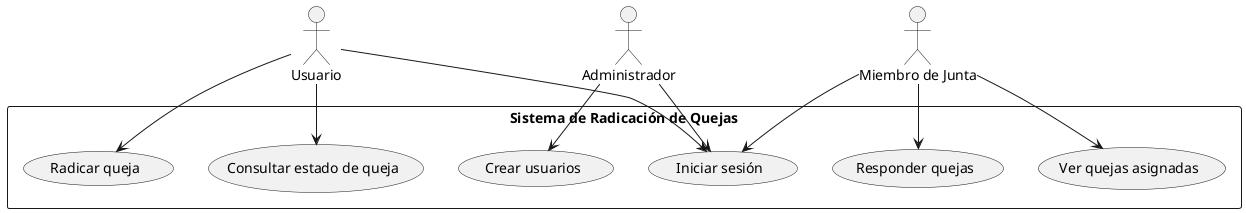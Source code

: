 @startuml

actor Usuario
actor Administrador
actor "Miembro de Junta" as Junta

rectangle "Sistema de Radicación de Quejas" {
    usecase "Iniciar sesión" as UC0
    usecase "Radicar queja" as UC1
    usecase "Consultar estado de queja" as UC2
    usecase "Crear usuarios" as UC3
    usecase "Ver quejas asignadas" as UC4
    usecase "Responder quejas" as UC5
}

Usuario --> UC0
Usuario --> UC1
Usuario --> UC2

Administrador --> UC0
Administrador --> UC3

Junta --> UC0
Junta --> UC4
Junta --> UC5

@enduml